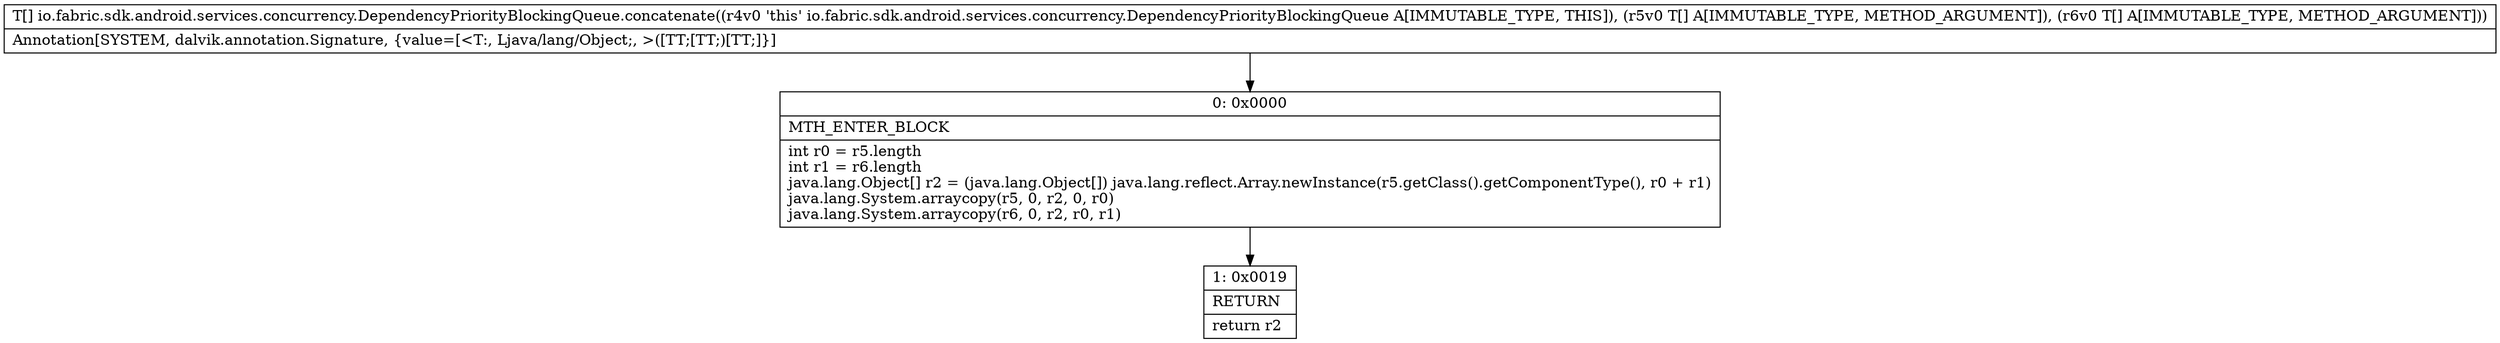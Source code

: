 digraph "CFG forio.fabric.sdk.android.services.concurrency.DependencyPriorityBlockingQueue.concatenate([Ljava\/lang\/Object;[Ljava\/lang\/Object;)[Ljava\/lang\/Object;" {
Node_0 [shape=record,label="{0\:\ 0x0000|MTH_ENTER_BLOCK\l|int r0 = r5.length\lint r1 = r6.length\ljava.lang.Object[] r2 = (java.lang.Object[]) java.lang.reflect.Array.newInstance(r5.getClass().getComponentType(), r0 + r1)\ljava.lang.System.arraycopy(r5, 0, r2, 0, r0)\ljava.lang.System.arraycopy(r6, 0, r2, r0, r1)\l}"];
Node_1 [shape=record,label="{1\:\ 0x0019|RETURN\l|return r2\l}"];
MethodNode[shape=record,label="{T[] io.fabric.sdk.android.services.concurrency.DependencyPriorityBlockingQueue.concatenate((r4v0 'this' io.fabric.sdk.android.services.concurrency.DependencyPriorityBlockingQueue A[IMMUTABLE_TYPE, THIS]), (r5v0 T[] A[IMMUTABLE_TYPE, METHOD_ARGUMENT]), (r6v0 T[] A[IMMUTABLE_TYPE, METHOD_ARGUMENT]))  | Annotation[SYSTEM, dalvik.annotation.Signature, \{value=[\<T:, Ljava\/lang\/Object;, \>([TT;[TT;)[TT;]\}]\l}"];
MethodNode -> Node_0;
Node_0 -> Node_1;
}

